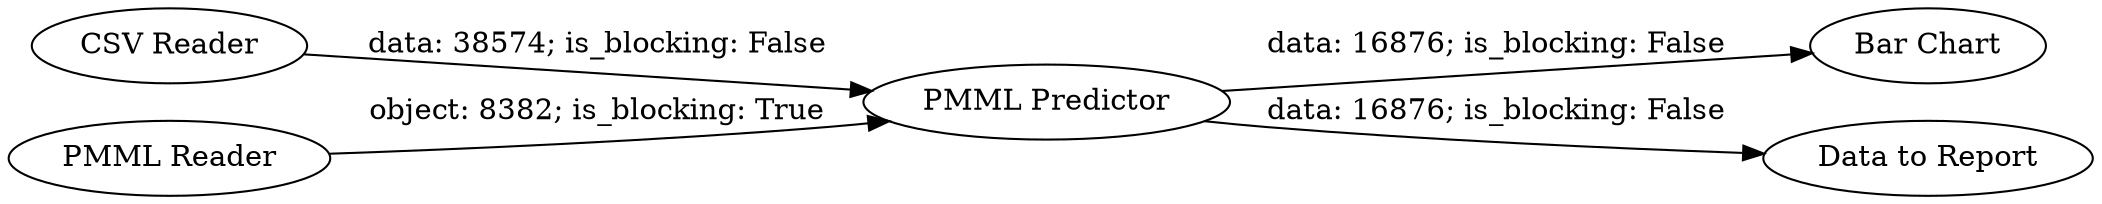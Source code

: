 digraph {
	"-859717060445406432_1" [label="CSV Reader"]
	"-859717060445406432_3" [label="PMML Predictor"]
	"-859717060445406432_5" [label="Bar Chart"]
	"-859717060445406432_2" [label="PMML Reader"]
	"-859717060445406432_4" [label="Data to Report"]
	"-859717060445406432_1" -> "-859717060445406432_3" [label="data: 38574; is_blocking: False"]
	"-859717060445406432_2" -> "-859717060445406432_3" [label="object: 8382; is_blocking: True"]
	"-859717060445406432_3" -> "-859717060445406432_5" [label="data: 16876; is_blocking: False"]
	"-859717060445406432_3" -> "-859717060445406432_4" [label="data: 16876; is_blocking: False"]
	rankdir=LR
}
